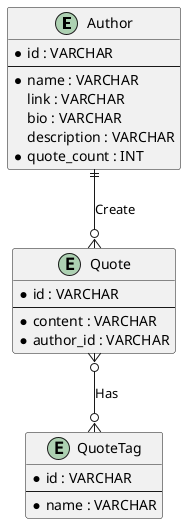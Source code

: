 @startuml

entity Author {
    *id : VARCHAR
    --
    *name : VARCHAR
    link : VARCHAR
    bio : VARCHAR
    description : VARCHAR
    *quote_count : INT
}

entity Quote {
    *id : VARCHAR
    --
    *content : VARCHAR
    *author_id : VARCHAR
}

entity QuoteTag {
    *id : VARCHAR
    --
    *name : VARCHAR
}

Author ||--o{ Quote : Create
Quote }o--o{ QuoteTag : Has

@enduml